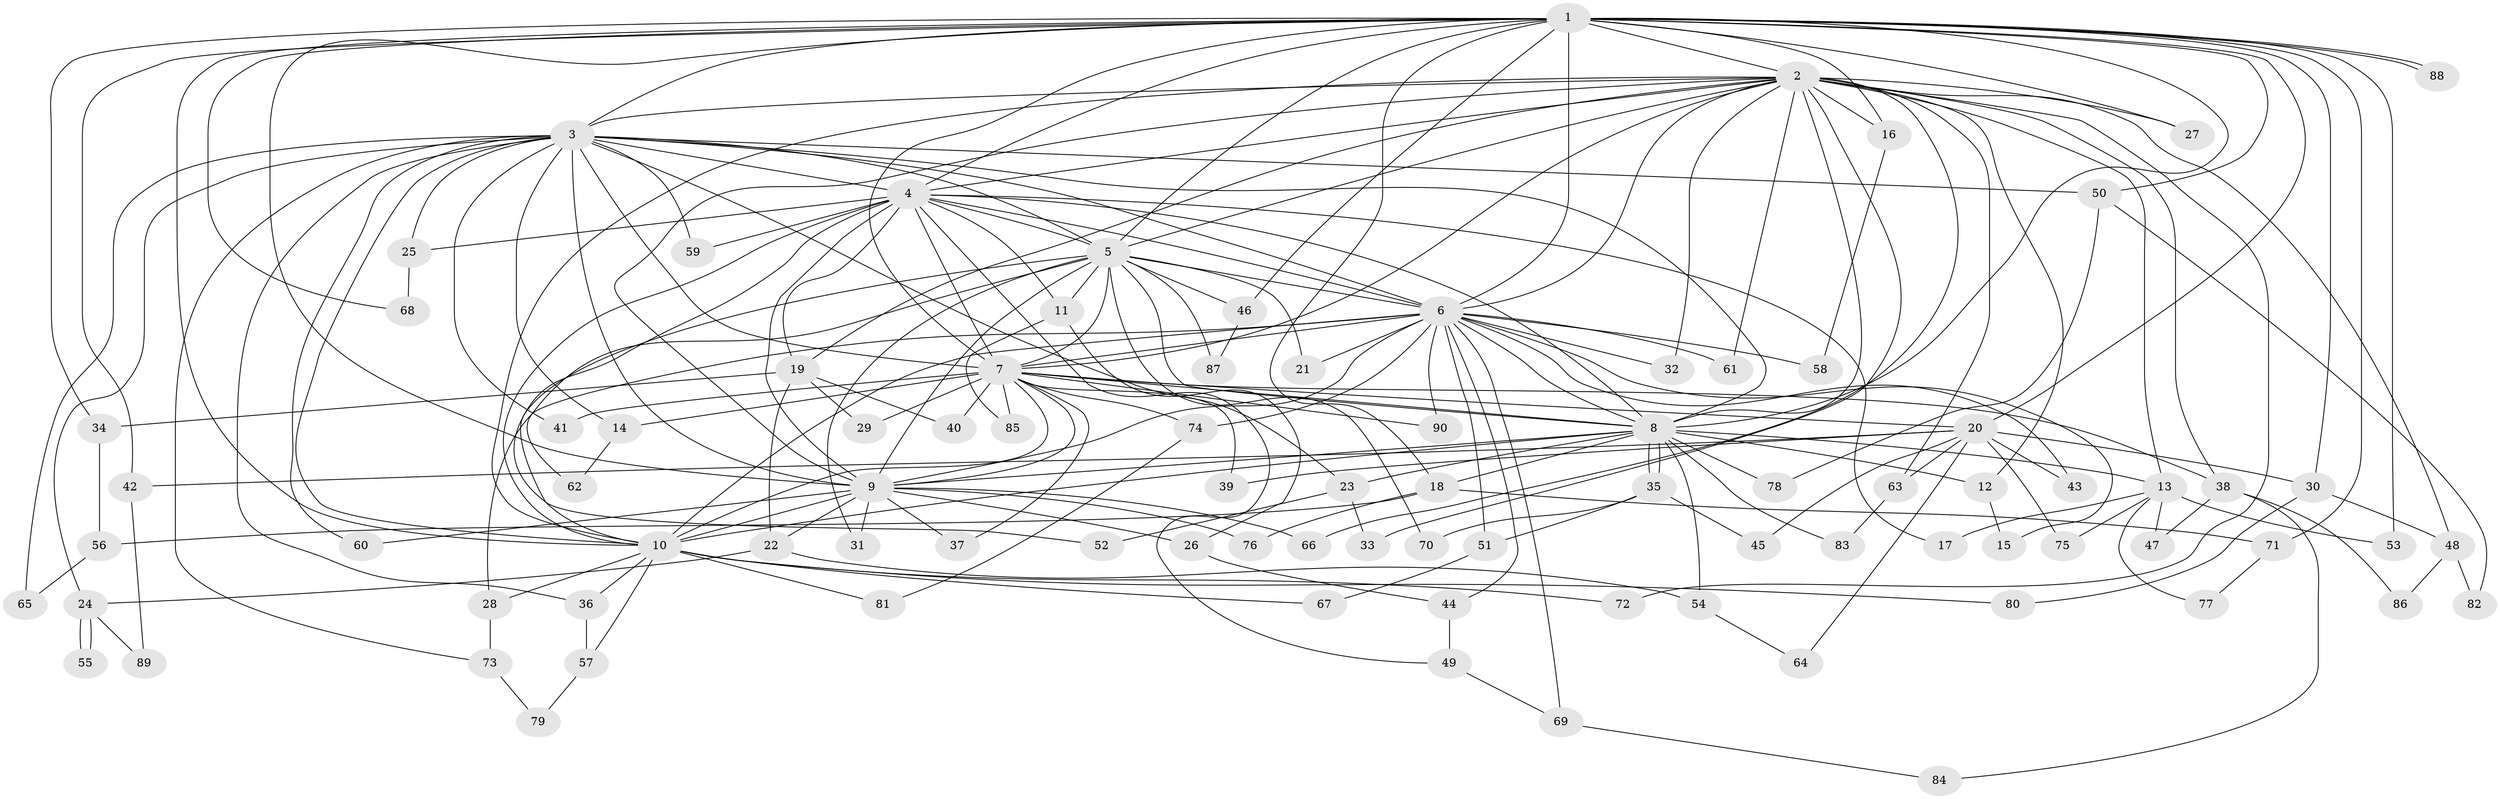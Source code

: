 // Generated by graph-tools (version 1.1) at 2025/01/03/09/25 03:01:29]
// undirected, 90 vertices, 205 edges
graph export_dot {
graph [start="1"]
  node [color=gray90,style=filled];
  1;
  2;
  3;
  4;
  5;
  6;
  7;
  8;
  9;
  10;
  11;
  12;
  13;
  14;
  15;
  16;
  17;
  18;
  19;
  20;
  21;
  22;
  23;
  24;
  25;
  26;
  27;
  28;
  29;
  30;
  31;
  32;
  33;
  34;
  35;
  36;
  37;
  38;
  39;
  40;
  41;
  42;
  43;
  44;
  45;
  46;
  47;
  48;
  49;
  50;
  51;
  52;
  53;
  54;
  55;
  56;
  57;
  58;
  59;
  60;
  61;
  62;
  63;
  64;
  65;
  66;
  67;
  68;
  69;
  70;
  71;
  72;
  73;
  74;
  75;
  76;
  77;
  78;
  79;
  80;
  81;
  82;
  83;
  84;
  85;
  86;
  87;
  88;
  89;
  90;
  1 -- 2;
  1 -- 3;
  1 -- 4;
  1 -- 5;
  1 -- 6;
  1 -- 7;
  1 -- 8;
  1 -- 9;
  1 -- 10;
  1 -- 16;
  1 -- 18;
  1 -- 20;
  1 -- 27;
  1 -- 30;
  1 -- 34;
  1 -- 42;
  1 -- 46;
  1 -- 50;
  1 -- 53;
  1 -- 68;
  1 -- 71;
  1 -- 88;
  1 -- 88;
  2 -- 3;
  2 -- 4;
  2 -- 5;
  2 -- 6;
  2 -- 7;
  2 -- 8;
  2 -- 9;
  2 -- 10;
  2 -- 12;
  2 -- 13;
  2 -- 16;
  2 -- 19;
  2 -- 27;
  2 -- 32;
  2 -- 33;
  2 -- 38;
  2 -- 48;
  2 -- 61;
  2 -- 63;
  2 -- 66;
  2 -- 72;
  3 -- 4;
  3 -- 5;
  3 -- 6;
  3 -- 7;
  3 -- 8;
  3 -- 9;
  3 -- 10;
  3 -- 14;
  3 -- 23;
  3 -- 24;
  3 -- 25;
  3 -- 36;
  3 -- 41;
  3 -- 50;
  3 -- 59;
  3 -- 60;
  3 -- 65;
  3 -- 73;
  4 -- 5;
  4 -- 6;
  4 -- 7;
  4 -- 8;
  4 -- 9;
  4 -- 10;
  4 -- 11;
  4 -- 17;
  4 -- 19;
  4 -- 25;
  4 -- 49;
  4 -- 52;
  4 -- 59;
  5 -- 6;
  5 -- 7;
  5 -- 8;
  5 -- 9;
  5 -- 10;
  5 -- 11;
  5 -- 21;
  5 -- 31;
  5 -- 46;
  5 -- 62;
  5 -- 70;
  5 -- 87;
  6 -- 7;
  6 -- 8;
  6 -- 9;
  6 -- 10;
  6 -- 15;
  6 -- 21;
  6 -- 28;
  6 -- 32;
  6 -- 43;
  6 -- 44;
  6 -- 51;
  6 -- 58;
  6 -- 61;
  6 -- 69;
  6 -- 74;
  6 -- 90;
  7 -- 8;
  7 -- 9;
  7 -- 10;
  7 -- 14;
  7 -- 20;
  7 -- 29;
  7 -- 37;
  7 -- 38;
  7 -- 39;
  7 -- 40;
  7 -- 41;
  7 -- 74;
  7 -- 85;
  7 -- 90;
  8 -- 9;
  8 -- 10;
  8 -- 12;
  8 -- 13;
  8 -- 18;
  8 -- 23;
  8 -- 35;
  8 -- 35;
  8 -- 54;
  8 -- 78;
  8 -- 83;
  9 -- 10;
  9 -- 22;
  9 -- 26;
  9 -- 31;
  9 -- 37;
  9 -- 60;
  9 -- 66;
  9 -- 76;
  10 -- 28;
  10 -- 36;
  10 -- 57;
  10 -- 67;
  10 -- 72;
  10 -- 80;
  10 -- 81;
  11 -- 26;
  11 -- 85;
  12 -- 15;
  13 -- 17;
  13 -- 47;
  13 -- 53;
  13 -- 75;
  13 -- 77;
  14 -- 62;
  16 -- 58;
  18 -- 56;
  18 -- 71;
  18 -- 76;
  19 -- 22;
  19 -- 29;
  19 -- 34;
  19 -- 40;
  20 -- 30;
  20 -- 39;
  20 -- 42;
  20 -- 43;
  20 -- 45;
  20 -- 63;
  20 -- 64;
  20 -- 75;
  22 -- 24;
  22 -- 54;
  23 -- 33;
  23 -- 52;
  24 -- 55;
  24 -- 55;
  24 -- 89;
  25 -- 68;
  26 -- 44;
  28 -- 73;
  30 -- 48;
  30 -- 80;
  34 -- 56;
  35 -- 45;
  35 -- 51;
  35 -- 70;
  36 -- 57;
  38 -- 47;
  38 -- 84;
  38 -- 86;
  42 -- 89;
  44 -- 49;
  46 -- 87;
  48 -- 82;
  48 -- 86;
  49 -- 69;
  50 -- 78;
  50 -- 82;
  51 -- 67;
  54 -- 64;
  56 -- 65;
  57 -- 79;
  63 -- 83;
  69 -- 84;
  71 -- 77;
  73 -- 79;
  74 -- 81;
}
